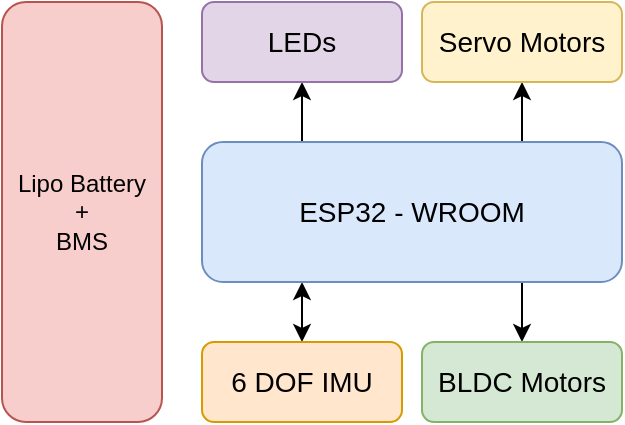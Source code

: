 <mxfile version="17.5.0" type="device"><diagram id="pAM9NFxJkEM7zRYzT8gr" name="Page-1"><mxGraphModel dx="526" dy="315" grid="1" gridSize="10" guides="1" tooltips="1" connect="1" arrows="1" fold="1" page="1" pageScale="1" pageWidth="850" pageHeight="1100" math="0" shadow="0"><root><mxCell id="0"/><mxCell id="1" parent="0"/><mxCell id="ZxVFnVVqNh7y8NeNc5WA-12" style="edgeStyle=orthogonalEdgeStyle;rounded=0;orthogonalLoop=1;jettySize=auto;html=1;exitX=0.25;exitY=0;exitDx=0;exitDy=0;entryX=0.5;entryY=1;entryDx=0;entryDy=0;fontSize=14;" parent="1" source="ZxVFnVVqNh7y8NeNc5WA-1" target="ZxVFnVVqNh7y8NeNc5WA-7" edge="1"><mxGeometry relative="1" as="geometry"/></mxCell><mxCell id="ZxVFnVVqNh7y8NeNc5WA-14" style="edgeStyle=orthogonalEdgeStyle;rounded=0;orthogonalLoop=1;jettySize=auto;html=1;entryX=0.5;entryY=0;entryDx=0;entryDy=0;fontSize=14;strokeColor=none;startArrow=classic;startFill=1;" parent="1" source="ZxVFnVVqNh7y8NeNc5WA-1" edge="1"><mxGeometry relative="1" as="geometry"><Array as="points"><mxPoint x="440" y="360"/><mxPoint x="440" y="360"/></Array><mxPoint x="440" y="380" as="targetPoint"/></mxGeometry></mxCell><mxCell id="ZxVFnVVqNh7y8NeNc5WA-18" style="edgeStyle=orthogonalEdgeStyle;rounded=0;orthogonalLoop=1;jettySize=auto;html=1;entryX=0.5;entryY=0;entryDx=0;entryDy=0;fontSize=14;startArrow=classic;startFill=1;" parent="1" source="ZxVFnVVqNh7y8NeNc5WA-1" edge="1"><mxGeometry relative="1" as="geometry"><Array as="points"><mxPoint x="330" y="360"/><mxPoint x="330" y="360"/></Array><mxPoint x="330" y="380" as="targetPoint"/></mxGeometry></mxCell><mxCell id="H2cE3QWB8hkQtsTs5jlS-4" style="edgeStyle=orthogonalEdgeStyle;rounded=0;orthogonalLoop=1;jettySize=auto;html=1;entryX=0.5;entryY=1;entryDx=0;entryDy=0;fontColor=none;" parent="1" source="ZxVFnVVqNh7y8NeNc5WA-1" target="H2cE3QWB8hkQtsTs5jlS-1" edge="1"><mxGeometry relative="1" as="geometry"><Array as="points"><mxPoint x="440" y="270"/><mxPoint x="440" y="270"/></Array></mxGeometry></mxCell><mxCell id="H2cE3QWB8hkQtsTs5jlS-9" style="edgeStyle=orthogonalEdgeStyle;rounded=0;orthogonalLoop=1;jettySize=auto;html=1;entryX=0.5;entryY=0;entryDx=0;entryDy=0;fontColor=none;" parent="1" source="ZxVFnVVqNh7y8NeNc5WA-1" target="H2cE3QWB8hkQtsTs5jlS-3" edge="1"><mxGeometry relative="1" as="geometry"><Array as="points"><mxPoint x="440" y="360"/><mxPoint x="440" y="360"/></Array></mxGeometry></mxCell><mxCell id="ZxVFnVVqNh7y8NeNc5WA-1" value="&lt;font style=&quot;font-size: 14px&quot;&gt;ESP32 - WROOM&lt;/font&gt;" style="rounded=1;whiteSpace=wrap;html=1;fillColor=#dae8fc;strokeColor=#6c8ebf;" parent="1" vertex="1"><mxGeometry x="280" y="280" width="210" height="70" as="geometry"/></mxCell><mxCell id="ZxVFnVVqNh7y8NeNc5WA-2" value="Lipo Battery&lt;br&gt;+&lt;br&gt;BMS" style="rounded=1;whiteSpace=wrap;html=1;fillColor=#f8cecc;strokeColor=#b85450;" parent="1" vertex="1"><mxGeometry x="180" y="210" width="80" height="210" as="geometry"/></mxCell><mxCell id="ZxVFnVVqNh7y8NeNc5WA-7" value="LEDs" style="rounded=1;whiteSpace=wrap;html=1;fontSize=14;fillColor=#e1d5e7;strokeColor=#9673a6;" parent="1" vertex="1"><mxGeometry x="280" y="210" width="100" height="40" as="geometry"/></mxCell><mxCell id="H2cE3QWB8hkQtsTs5jlS-1" value="Servo Motors" style="rounded=1;whiteSpace=wrap;html=1;fontSize=14;fillColor=#fff2cc;strokeColor=#d6b656;" parent="1" vertex="1"><mxGeometry x="390" y="210" width="100" height="40" as="geometry"/></mxCell><mxCell id="H2cE3QWB8hkQtsTs5jlS-2" value="6 DOF IMU" style="rounded=1;whiteSpace=wrap;html=1;fontSize=14;fillColor=#ffe6cc;strokeColor=#d79b00;" parent="1" vertex="1"><mxGeometry x="280" y="380" width="100" height="40" as="geometry"/></mxCell><mxCell id="H2cE3QWB8hkQtsTs5jlS-3" value="BLDC Motors" style="rounded=1;whiteSpace=wrap;html=1;fontSize=14;fillColor=#d5e8d4;strokeColor=#82b366;" parent="1" vertex="1"><mxGeometry x="390" y="380" width="100" height="40" as="geometry"/></mxCell></root></mxGraphModel></diagram></mxfile>
